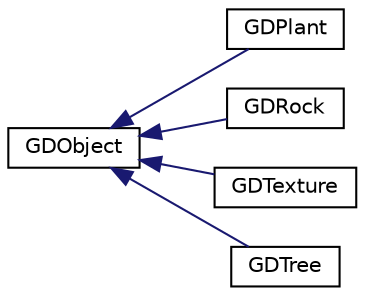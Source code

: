 digraph "Graphical Class Hierarchy"
{
  edge [fontname="Helvetica",fontsize="10",labelfontname="Helvetica",labelfontsize="10"];
  node [fontname="Helvetica",fontsize="10",shape=record];
  rankdir="LR";
  Node0 [label="GDObject",height=0.2,width=0.4,color="black", fillcolor="white", style="filled",URL="$class_g_d_object.html",tooltip="Data class that will be used to generate the trees onto the therrain "];
  Node0 -> Node1 [dir="back",color="midnightblue",fontsize="10",style="solid",fontname="Helvetica"];
  Node1 [label="GDPlant",height=0.2,width=0.4,color="black", fillcolor="white", style="filled",URL="$class_g_d_plant.html"];
  Node0 -> Node2 [dir="back",color="midnightblue",fontsize="10",style="solid",fontname="Helvetica"];
  Node2 [label="GDRock",height=0.2,width=0.4,color="black", fillcolor="white", style="filled",URL="$class_g_d_rock.html"];
  Node0 -> Node3 [dir="back",color="midnightblue",fontsize="10",style="solid",fontname="Helvetica"];
  Node3 [label="GDTexture",height=0.2,width=0.4,color="black", fillcolor="white", style="filled",URL="$class_g_d_texture.html",tooltip="Data container for a texture Those values are used to apply rules for the weight distribution when ap..."];
  Node0 -> Node4 [dir="back",color="midnightblue",fontsize="10",style="solid",fontname="Helvetica"];
  Node4 [label="GDTree",height=0.2,width=0.4,color="black", fillcolor="white", style="filled",URL="$class_g_d_tree.html"];
}
